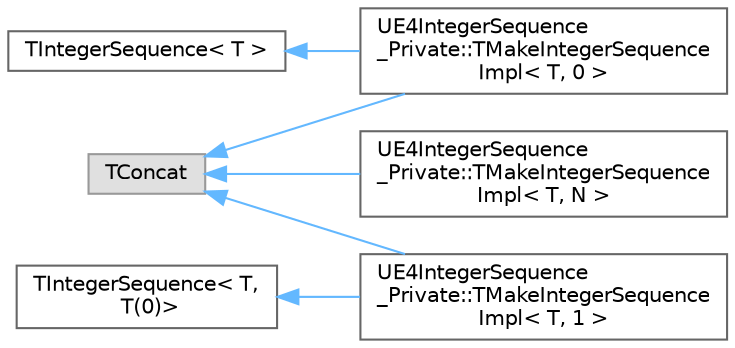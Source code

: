digraph "Graphical Class Hierarchy"
{
 // INTERACTIVE_SVG=YES
 // LATEX_PDF_SIZE
  bgcolor="transparent";
  edge [fontname=Helvetica,fontsize=10,labelfontname=Helvetica,labelfontsize=10];
  node [fontname=Helvetica,fontsize=10,shape=box,height=0.2,width=0.4];
  rankdir="LR";
  Node0 [id="Node000000",label="TConcat",height=0.2,width=0.4,color="grey60", fillcolor="#E0E0E0", style="filled",tooltip=" "];
  Node0 -> Node1 [id="edge6246_Node000000_Node000001",dir="back",color="steelblue1",style="solid",tooltip=" "];
  Node1 [id="Node000001",label="UE4IntegerSequence\l_Private::TMakeIntegerSequence\lImpl\< T, 0 \>",height=0.2,width=0.4,color="grey40", fillcolor="white", style="filled",URL="$d3/d40/structUE4IntegerSequence__Private_1_1TMakeIntegerSequenceImpl_3_01T_00_010_01_4.html",tooltip=" "];
  Node0 -> Node3 [id="edge6247_Node000000_Node000003",dir="back",color="steelblue1",style="solid",tooltip=" "];
  Node3 [id="Node000003",label="UE4IntegerSequence\l_Private::TMakeIntegerSequence\lImpl\< T, 1 \>",height=0.2,width=0.4,color="grey40", fillcolor="white", style="filled",URL="$d2/d23/structUE4IntegerSequence__Private_1_1TMakeIntegerSequenceImpl_3_01T_00_011_01_4.html",tooltip=" "];
  Node0 -> Node5 [id="edge6248_Node000000_Node000005",dir="back",color="steelblue1",style="solid",tooltip=" "];
  Node5 [id="Node000005",label="UE4IntegerSequence\l_Private::TMakeIntegerSequence\lImpl\< T, N \>",height=0.2,width=0.4,color="grey40", fillcolor="white", style="filled",URL="$d8/d27/structUE4IntegerSequence__Private_1_1TMakeIntegerSequenceImpl.html",tooltip=" "];
  Node2 [id="Node000002",label="TIntegerSequence\< T \>",height=0.2,width=0.4,color="grey40", fillcolor="white", style="filled",URL="$da/d4f/structTIntegerSequence.html",tooltip=" "];
  Node2 -> Node1 [id="edge6249_Node000002_Node000001",dir="back",color="steelblue1",style="solid",tooltip=" "];
  Node4 [id="Node000004",label="TIntegerSequence\< T,\l T(0)\>",height=0.2,width=0.4,color="grey40", fillcolor="white", style="filled",URL="$da/d4f/structTIntegerSequence.html",tooltip=" "];
  Node4 -> Node3 [id="edge6250_Node000004_Node000003",dir="back",color="steelblue1",style="solid",tooltip=" "];
}
